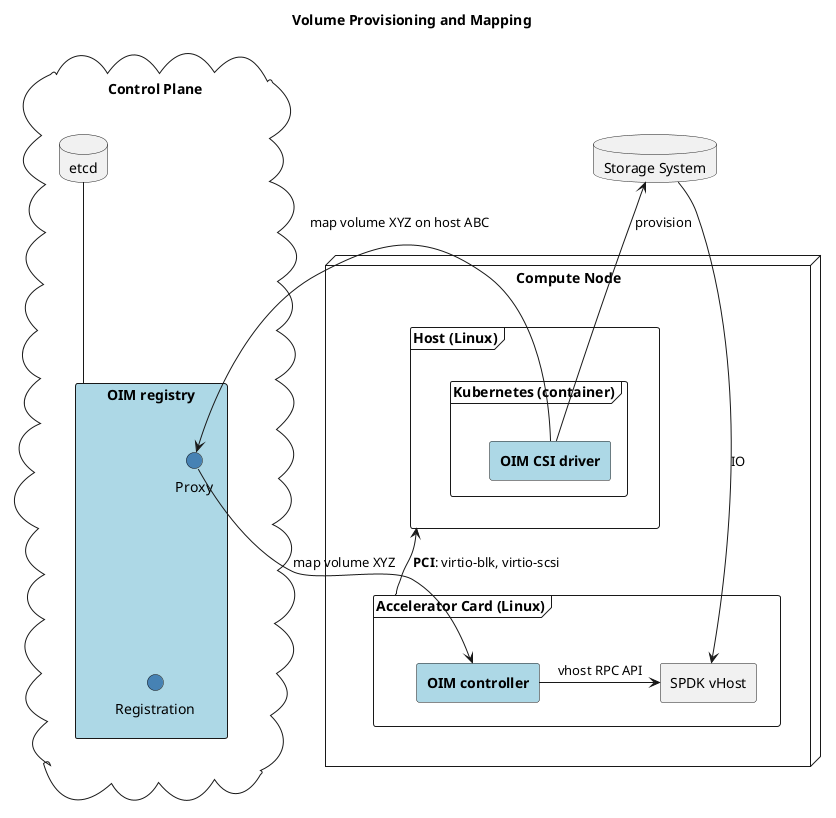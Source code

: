 @startuml

'left to right direction

title Volume Provisioning and Mapping

node "Compute Node" as computenode {
    frame "Host (Linux)" as host {
        frame "Kubernetes (container)" {
            rectangle "**OIM CSI driver**" as driver #LightBlue
        }
    }

    frame "Accelerator Card (Linux)" as card {
        rectangle "SPDK vHost" as spdk
        rectangle "**OIM controller**" as controller #LightBlue {

        }

        spdk <- controller : vhost RPC API
    }

    host <-- card : **PCI**: virtio-blk, virtio-scsi
}

cloud "Control Plane" as controlplane {
    database etcd

    rectangle "OIM registry" as registry #LightBlue {
        interface Proxy #SteelBlue
        interface Registration #SteelBlue
        Proxy -[hidden]-> Registration
    }

    etcd -- registry
}

Proxy <- driver : map volume XYZ on host ABC
Proxy -> controller : map volume XYZ

controlplane -[hidden]> computenode

database "Storage System" as storage

storage <-- driver : provision
storage --> spdk : IO

@enduml
